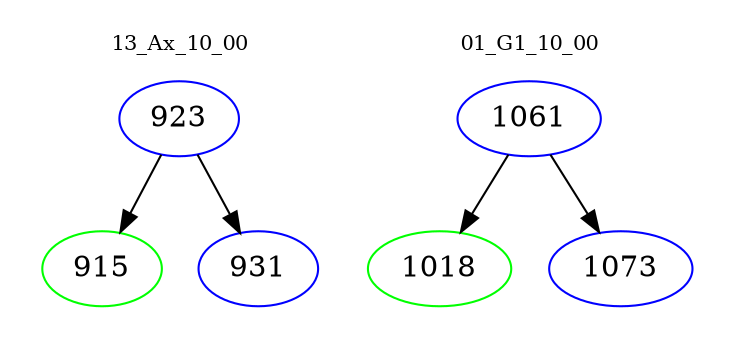 digraph{
subgraph cluster_0 {
color = white
label = "13_Ax_10_00";
fontsize=10;
T0_923 [label="923", color="blue"]
T0_923 -> T0_915 [color="black"]
T0_915 [label="915", color="green"]
T0_923 -> T0_931 [color="black"]
T0_931 [label="931", color="blue"]
}
subgraph cluster_1 {
color = white
label = "01_G1_10_00";
fontsize=10;
T1_1061 [label="1061", color="blue"]
T1_1061 -> T1_1018 [color="black"]
T1_1018 [label="1018", color="green"]
T1_1061 -> T1_1073 [color="black"]
T1_1073 [label="1073", color="blue"]
}
}
